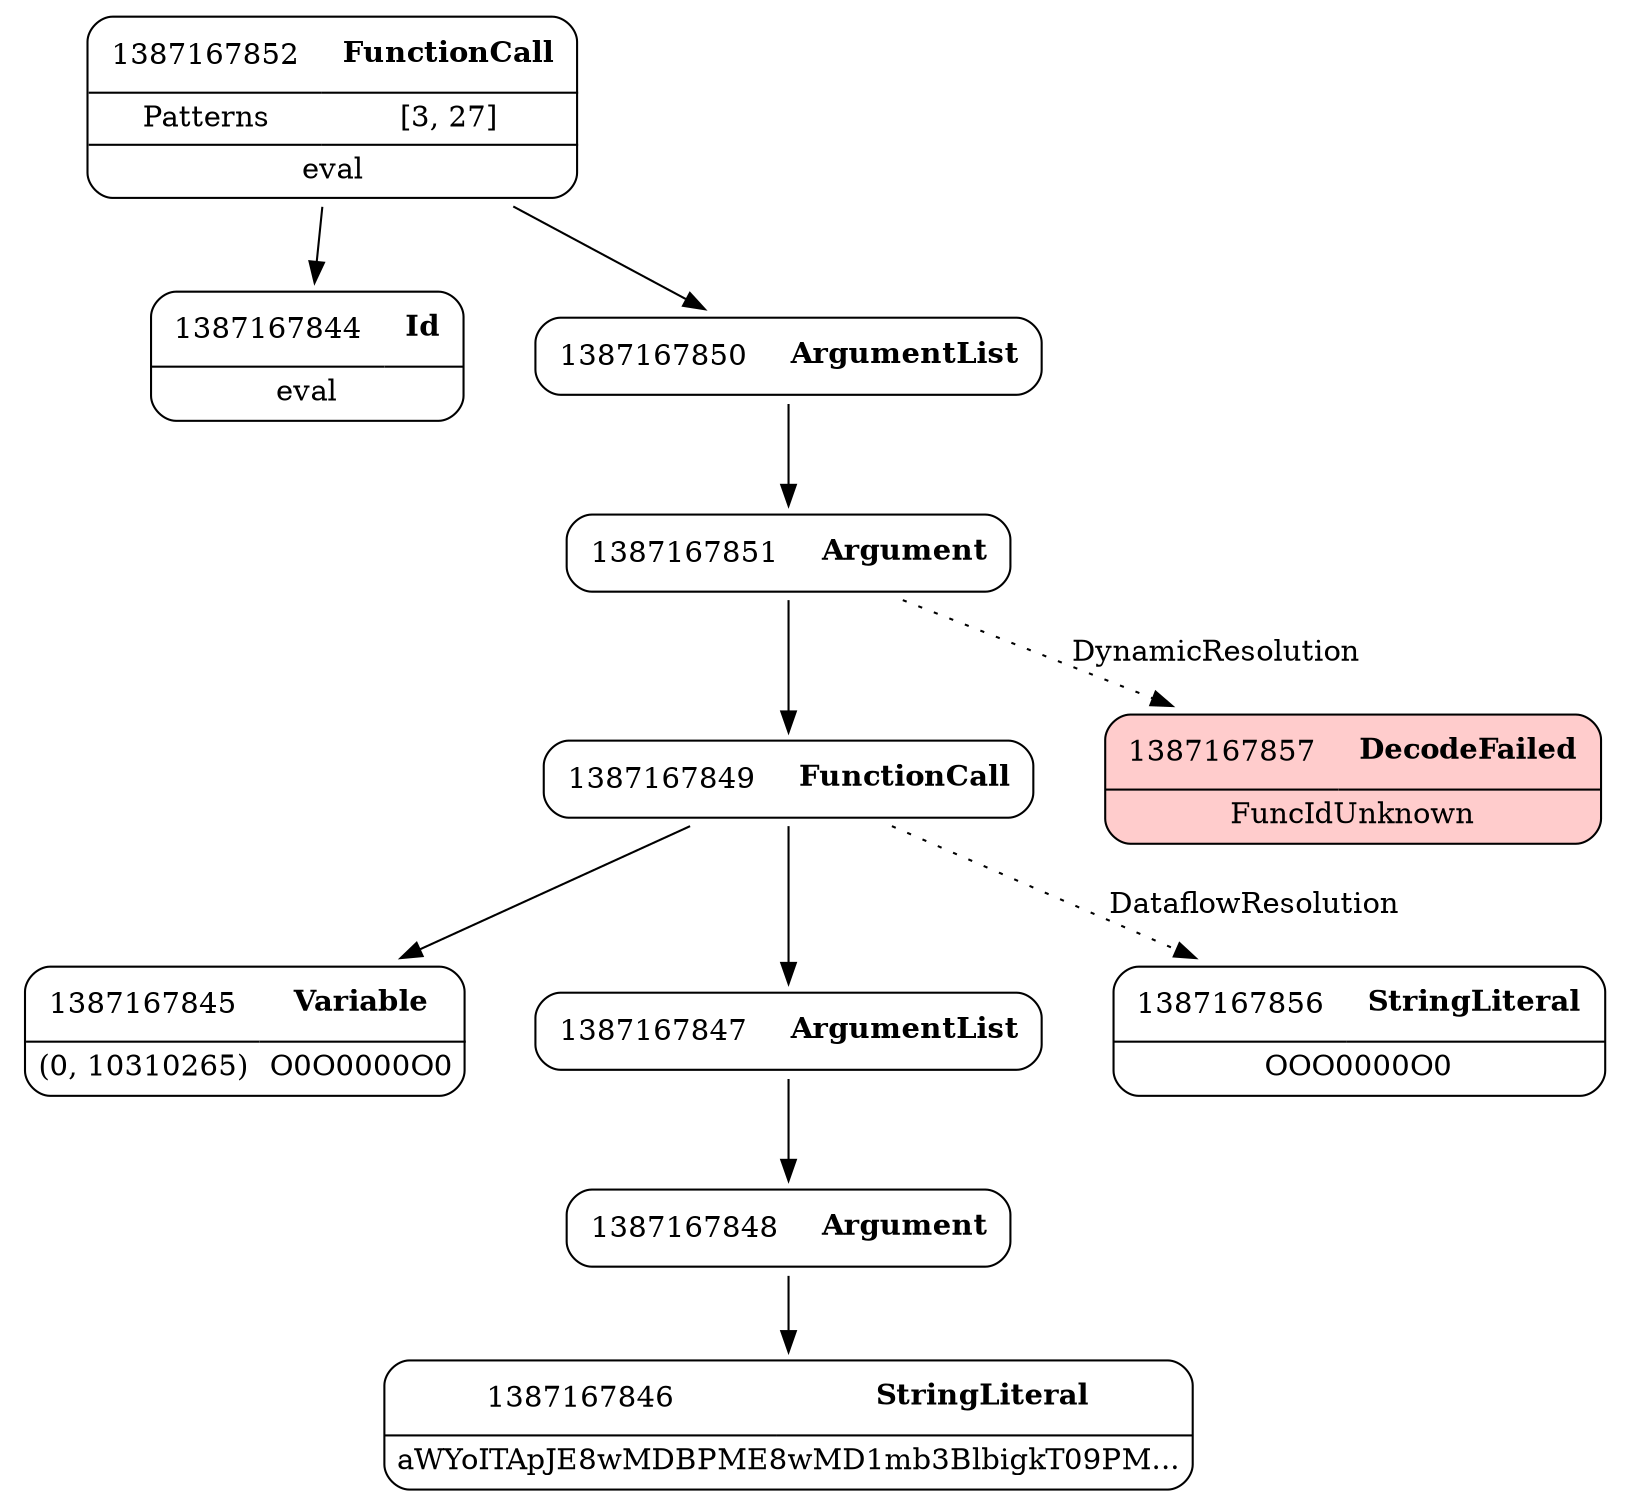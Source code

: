 digraph ast {
node [shape=none];
1387167852 [label=<<TABLE border='1' cellspacing='0' cellpadding='10' style='rounded' ><TR><TD border='0'>1387167852</TD><TD border='0'><B>FunctionCall</B></TD></TR><HR/><TR><TD border='0' cellpadding='5'>Patterns</TD><TD border='0' cellpadding='5'>[3, 27]</TD></TR><HR/><TR><TD border='0' cellpadding='5' colspan='2'>eval</TD></TR></TABLE>>];
1387167852 -> 1387167844 [weight=2];
1387167852 -> 1387167850 [weight=2];
1387167850 [label=<<TABLE border='1' cellspacing='0' cellpadding='10' style='rounded' ><TR><TD border='0'>1387167850</TD><TD border='0'><B>ArgumentList</B></TD></TR></TABLE>>];
1387167850 -> 1387167851 [weight=2];
1387167851 [label=<<TABLE border='1' cellspacing='0' cellpadding='10' style='rounded' ><TR><TD border='0'>1387167851</TD><TD border='0'><B>Argument</B></TD></TR></TABLE>>];
1387167851 -> 1387167849 [weight=2];
1387167851 -> 1387167857 [style=dotted,label=DynamicResolution];
1387167848 [label=<<TABLE border='1' cellspacing='0' cellpadding='10' style='rounded' ><TR><TD border='0'>1387167848</TD><TD border='0'><B>Argument</B></TD></TR></TABLE>>];
1387167848 -> 1387167846 [weight=2];
1387167849 [label=<<TABLE border='1' cellspacing='0' cellpadding='10' style='rounded' ><TR><TD border='0'>1387167849</TD><TD border='0'><B>FunctionCall</B></TD></TR></TABLE>>];
1387167849 -> 1387167845 [weight=2];
1387167849 -> 1387167847 [weight=2];
1387167849 -> 1387167856 [style=dotted,label=DataflowResolution];
1387167846 [label=<<TABLE border='1' cellspacing='0' cellpadding='10' style='rounded' ><TR><TD border='0'>1387167846</TD><TD border='0'><B>StringLiteral</B></TD></TR><HR/><TR><TD border='0' cellpadding='5' colspan='2'>aWYoITApJE8wMDBPME8wMD1mb3BlbigkT09PM...</TD></TR></TABLE>>];
1387167847 [label=<<TABLE border='1' cellspacing='0' cellpadding='10' style='rounded' ><TR><TD border='0'>1387167847</TD><TD border='0'><B>ArgumentList</B></TD></TR></TABLE>>];
1387167847 -> 1387167848 [weight=2];
1387167844 [label=<<TABLE border='1' cellspacing='0' cellpadding='10' style='rounded' ><TR><TD border='0'>1387167844</TD><TD border='0'><B>Id</B></TD></TR><HR/><TR><TD border='0' cellpadding='5' colspan='2'>eval</TD></TR></TABLE>>];
1387167845 [label=<<TABLE border='1' cellspacing='0' cellpadding='10' style='rounded' ><TR><TD border='0'>1387167845</TD><TD border='0'><B>Variable</B></TD></TR><HR/><TR><TD border='0' cellpadding='5'>(0, 10310265)</TD><TD border='0' cellpadding='5'>O0O0000O0</TD></TR></TABLE>>];
1387167856 [label=<<TABLE border='1' cellspacing='0' cellpadding='10' style='rounded' ><TR><TD border='0'>1387167856</TD><TD border='0'><B>StringLiteral</B></TD></TR><HR/><TR><TD border='0' cellpadding='5' colspan='2'>OOO0000O0</TD></TR></TABLE>>];
1387167857 [label=<<TABLE border='1' cellspacing='0' cellpadding='10' style='rounded' bgcolor='#FFCCCC' ><TR><TD border='0'>1387167857</TD><TD border='0'><B>DecodeFailed</B></TD></TR><HR/><TR><TD border='0' cellpadding='5' colspan='2'>FuncIdUnknown</TD></TR></TABLE>>];
}
